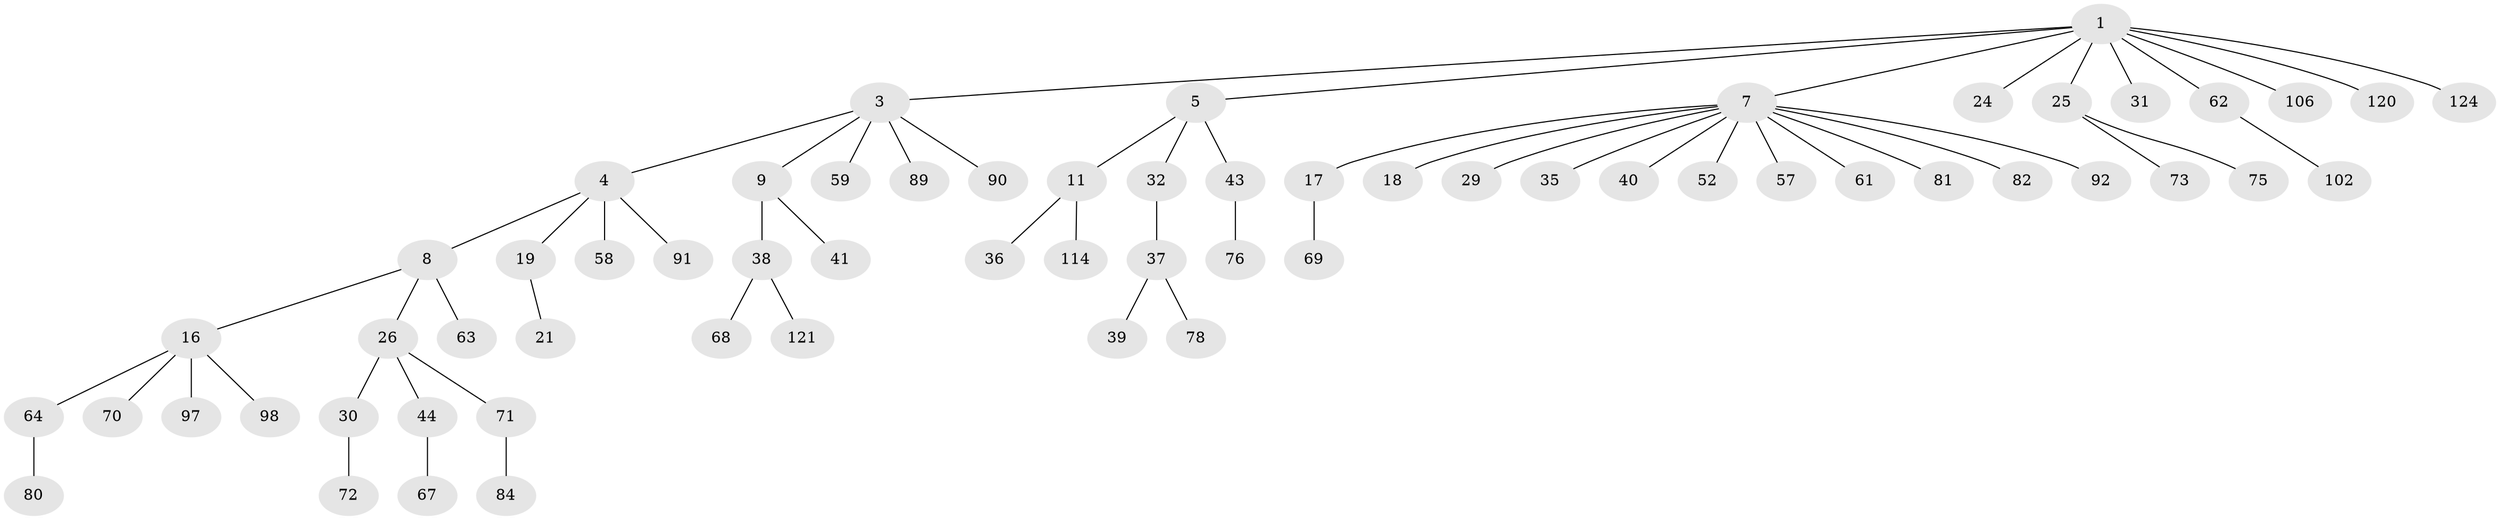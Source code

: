 // original degree distribution, {7: 0.007874015748031496, 6: 0.023622047244094488, 5: 0.03937007874015748, 3: 0.12598425196850394, 4: 0.047244094488188976, 2: 0.2677165354330709, 1: 0.4881889763779528}
// Generated by graph-tools (version 1.1) at 2025/15/03/09/25 04:15:25]
// undirected, 63 vertices, 62 edges
graph export_dot {
graph [start="1"]
  node [color=gray90,style=filled];
  1 [super="+2+15"];
  3 [super="+60"];
  4 [super="+6+110"];
  5 [super="+33"];
  7 [super="+12+50+10"];
  8;
  9 [super="+13+23"];
  11;
  16 [super="+22"];
  17 [super="+85"];
  18 [super="+117"];
  19 [super="+20+48"];
  21;
  24 [super="+99"];
  25 [super="+54"];
  26 [super="+28+42+34"];
  29;
  30;
  31 [super="+109"];
  32;
  35 [super="+116+45"];
  36;
  37;
  38;
  39;
  40 [super="+126"];
  41 [super="+77"];
  43 [super="+53+56"];
  44 [super="+112+51"];
  52 [super="+123"];
  57;
  58;
  59;
  61;
  62;
  63 [super="+95+127"];
  64 [super="+74"];
  67 [super="+122"];
  68 [super="+101"];
  69;
  70 [super="+79"];
  71 [super="+105"];
  72 [super="+86"];
  73;
  75;
  76;
  78;
  80 [super="+115"];
  81;
  82 [super="+83"];
  84;
  89;
  90;
  91;
  92;
  97;
  98;
  102 [super="+107"];
  106;
  114;
  120;
  121;
  124;
  1 -- 3;
  1 -- 31;
  1 -- 62;
  1 -- 120;
  1 -- 124;
  1 -- 5;
  1 -- 7;
  1 -- 24;
  1 -- 25;
  1 -- 106;
  3 -- 4;
  3 -- 9;
  3 -- 59;
  3 -- 89;
  3 -- 90;
  4 -- 19;
  4 -- 8;
  4 -- 58;
  4 -- 91;
  5 -- 11;
  5 -- 32;
  5 -- 43;
  7 -- 35;
  7 -- 40;
  7 -- 17;
  7 -- 18;
  7 -- 82;
  7 -- 52;
  7 -- 57;
  7 -- 92;
  7 -- 61;
  7 -- 81;
  7 -- 29;
  8 -- 16;
  8 -- 26;
  8 -- 63;
  9 -- 41;
  9 -- 38;
  11 -- 36;
  11 -- 114;
  16 -- 70;
  16 -- 97;
  16 -- 98;
  16 -- 64;
  17 -- 69;
  19 -- 21;
  25 -- 73;
  25 -- 75;
  26 -- 30;
  26 -- 44;
  26 -- 71;
  30 -- 72;
  32 -- 37;
  37 -- 39;
  37 -- 78;
  38 -- 68;
  38 -- 121;
  43 -- 76;
  44 -- 67;
  62 -- 102;
  64 -- 80;
  71 -- 84;
}
